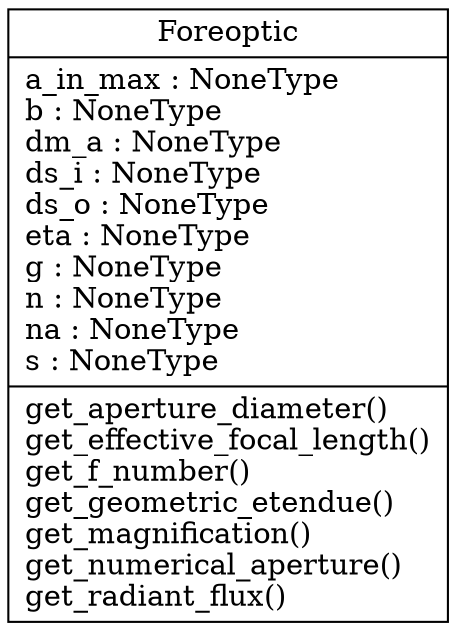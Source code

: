 digraph "classes" {
rankdir=BT
charset="utf-8"
"foreoptics.Foreoptic" [color="black", fontcolor="black", label="{Foreoptic|a_in_max : NoneType\lb : NoneType\ldm_a : NoneType\lds_i : NoneType\lds_o : NoneType\leta : NoneType\lg : NoneType\ln : NoneType\lna : NoneType\ls : NoneType\l|get_aperture_diameter()\lget_effective_focal_length()\lget_f_number()\lget_geometric_etendue()\lget_magnification()\lget_numerical_aperture()\lget_radiant_flux()\l}", shape="record", style="solid"];
}
